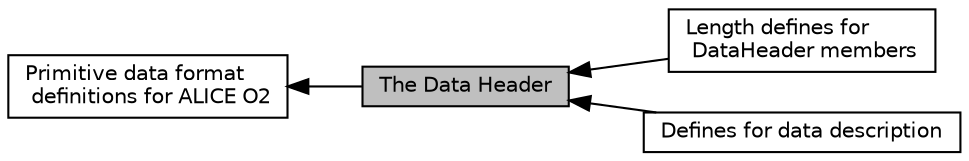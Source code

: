 digraph "The Data Header"
{
  bgcolor="transparent";
  edge [fontname="Helvetica",fontsize="10",labelfontname="Helvetica",labelfontsize="10"];
  node [fontname="Helvetica",fontsize="10",shape=record];
  rankdir=LR;
  Node0 [label="The Data Header",height=0.2,width=0.4,color="black", fillcolor="grey75", style="filled", fontcolor="black"];
  Node1 [label="Primitive data format\l definitions for ALICE O2",height=0.2,width=0.4,color="black",URL="$d8/d63/group__aliceo2__dataformat__primitives.html",tooltip="This module collects information about all primitive data formats. "];
  Node2 [label="Length defines for\l DataHeader members",height=0.2,width=0.4,color="black",URL="$d1/d7a/group__dataheader__defines.html"];
  Node3 [label="Defines for data description",height=0.2,width=0.4,color="black",URL="$d7/d9b/group__data__description__defines.html"];
  Node1->Node0 [shape=plaintext, dir="back", style="solid"];
  Node0->Node2 [shape=plaintext, dir="back", style="solid"];
  Node0->Node3 [shape=plaintext, dir="back", style="solid"];
}

